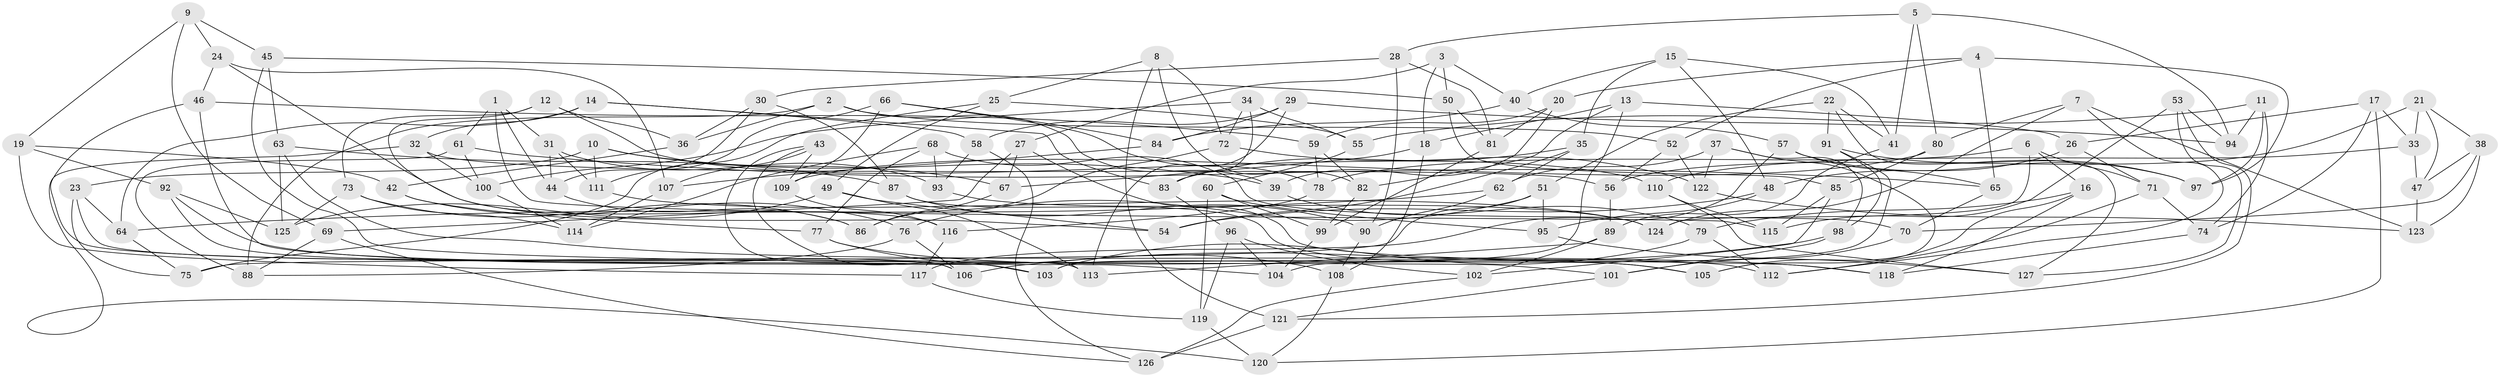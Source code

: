 // Generated by graph-tools (version 1.1) at 2025/26/03/09/25 03:26:50]
// undirected, 127 vertices, 254 edges
graph export_dot {
graph [start="1"]
  node [color=gray90,style=filled];
  1;
  2;
  3;
  4;
  5;
  6;
  7;
  8;
  9;
  10;
  11;
  12;
  13;
  14;
  15;
  16;
  17;
  18;
  19;
  20;
  21;
  22;
  23;
  24;
  25;
  26;
  27;
  28;
  29;
  30;
  31;
  32;
  33;
  34;
  35;
  36;
  37;
  38;
  39;
  40;
  41;
  42;
  43;
  44;
  45;
  46;
  47;
  48;
  49;
  50;
  51;
  52;
  53;
  54;
  55;
  56;
  57;
  58;
  59;
  60;
  61;
  62;
  63;
  64;
  65;
  66;
  67;
  68;
  69;
  70;
  71;
  72;
  73;
  74;
  75;
  76;
  77;
  78;
  79;
  80;
  81;
  82;
  83;
  84;
  85;
  86;
  87;
  88;
  89;
  90;
  91;
  92;
  93;
  94;
  95;
  96;
  97;
  98;
  99;
  100;
  101;
  102;
  103;
  104;
  105;
  106;
  107;
  108;
  109;
  110;
  111;
  112;
  113;
  114;
  115;
  116;
  117;
  118;
  119;
  120;
  121;
  122;
  123;
  124;
  125;
  126;
  127;
  1 -- 61;
  1 -- 44;
  1 -- 31;
  1 -- 115;
  2 -- 52;
  2 -- 36;
  2 -- 88;
  2 -- 39;
  3 -- 18;
  3 -- 27;
  3 -- 50;
  3 -- 40;
  4 -- 52;
  4 -- 65;
  4 -- 97;
  4 -- 20;
  5 -- 80;
  5 -- 94;
  5 -- 41;
  5 -- 28;
  6 -- 71;
  6 -- 124;
  6 -- 78;
  6 -- 16;
  7 -- 124;
  7 -- 80;
  7 -- 112;
  7 -- 123;
  8 -- 82;
  8 -- 72;
  8 -- 25;
  8 -- 121;
  9 -- 24;
  9 -- 45;
  9 -- 69;
  9 -- 19;
  10 -- 23;
  10 -- 111;
  10 -- 39;
  10 -- 67;
  11 -- 74;
  11 -- 97;
  11 -- 94;
  11 -- 55;
  12 -- 73;
  12 -- 110;
  12 -- 36;
  12 -- 116;
  13 -- 103;
  13 -- 18;
  13 -- 82;
  13 -- 26;
  14 -- 58;
  14 -- 64;
  14 -- 32;
  14 -- 83;
  15 -- 35;
  15 -- 41;
  15 -- 40;
  15 -- 48;
  16 -- 118;
  16 -- 105;
  16 -- 79;
  17 -- 33;
  17 -- 26;
  17 -- 120;
  17 -- 74;
  18 -- 108;
  18 -- 67;
  19 -- 117;
  19 -- 92;
  19 -- 42;
  20 -- 59;
  20 -- 39;
  20 -- 81;
  21 -- 56;
  21 -- 47;
  21 -- 33;
  21 -- 38;
  22 -- 41;
  22 -- 127;
  22 -- 51;
  22 -- 91;
  23 -- 75;
  23 -- 64;
  23 -- 113;
  24 -- 46;
  24 -- 54;
  24 -- 107;
  25 -- 55;
  25 -- 75;
  25 -- 49;
  26 -- 48;
  26 -- 71;
  27 -- 118;
  27 -- 69;
  27 -- 67;
  28 -- 90;
  28 -- 81;
  28 -- 30;
  29 -- 58;
  29 -- 113;
  29 -- 94;
  29 -- 84;
  30 -- 87;
  30 -- 36;
  30 -- 44;
  31 -- 44;
  31 -- 93;
  31 -- 111;
  32 -- 120;
  32 -- 56;
  32 -- 100;
  33 -- 110;
  33 -- 47;
  34 -- 72;
  34 -- 100;
  34 -- 55;
  34 -- 83;
  35 -- 83;
  35 -- 62;
  35 -- 54;
  36 -- 42;
  37 -- 62;
  37 -- 98;
  37 -- 122;
  37 -- 105;
  38 -- 123;
  38 -- 47;
  38 -- 70;
  39 -- 79;
  40 -- 84;
  40 -- 57;
  41 -- 89;
  42 -- 77;
  42 -- 76;
  43 -- 107;
  43 -- 103;
  43 -- 109;
  43 -- 106;
  44 -- 86;
  45 -- 50;
  45 -- 63;
  45 -- 101;
  46 -- 59;
  46 -- 103;
  46 -- 104;
  47 -- 123;
  48 -- 95;
  48 -- 54;
  49 -- 113;
  49 -- 54;
  49 -- 125;
  50 -- 85;
  50 -- 81;
  51 -- 75;
  51 -- 95;
  51 -- 76;
  52 -- 122;
  52 -- 56;
  53 -- 94;
  53 -- 127;
  53 -- 121;
  53 -- 115;
  55 -- 60;
  56 -- 89;
  57 -- 65;
  57 -- 97;
  57 -- 117;
  58 -- 126;
  58 -- 93;
  59 -- 78;
  59 -- 82;
  60 -- 119;
  60 -- 95;
  60 -- 99;
  61 -- 100;
  61 -- 65;
  61 -- 88;
  62 -- 90;
  62 -- 64;
  63 -- 125;
  63 -- 118;
  63 -- 87;
  64 -- 75;
  65 -- 70;
  66 -- 84;
  66 -- 78;
  66 -- 109;
  66 -- 111;
  67 -- 86;
  68 -- 70;
  68 -- 77;
  68 -- 93;
  68 -- 114;
  69 -- 88;
  69 -- 126;
  70 -- 101;
  71 -- 112;
  71 -- 74;
  72 -- 86;
  72 -- 122;
  73 -- 125;
  73 -- 86;
  73 -- 114;
  74 -- 118;
  76 -- 88;
  76 -- 106;
  77 -- 108;
  77 -- 105;
  78 -- 116;
  79 -- 112;
  79 -- 103;
  80 -- 85;
  80 -- 109;
  81 -- 99;
  82 -- 99;
  83 -- 96;
  84 -- 107;
  85 -- 102;
  85 -- 115;
  87 -- 90;
  87 -- 105;
  89 -- 102;
  89 -- 113;
  90 -- 108;
  91 -- 98;
  91 -- 104;
  91 -- 97;
  92 -- 106;
  92 -- 112;
  92 -- 125;
  93 -- 124;
  95 -- 127;
  96 -- 119;
  96 -- 104;
  96 -- 102;
  98 -- 106;
  98 -- 101;
  99 -- 104;
  100 -- 114;
  101 -- 121;
  102 -- 126;
  107 -- 114;
  108 -- 120;
  109 -- 116;
  110 -- 115;
  110 -- 127;
  111 -- 124;
  116 -- 117;
  117 -- 119;
  119 -- 120;
  121 -- 126;
  122 -- 123;
}
